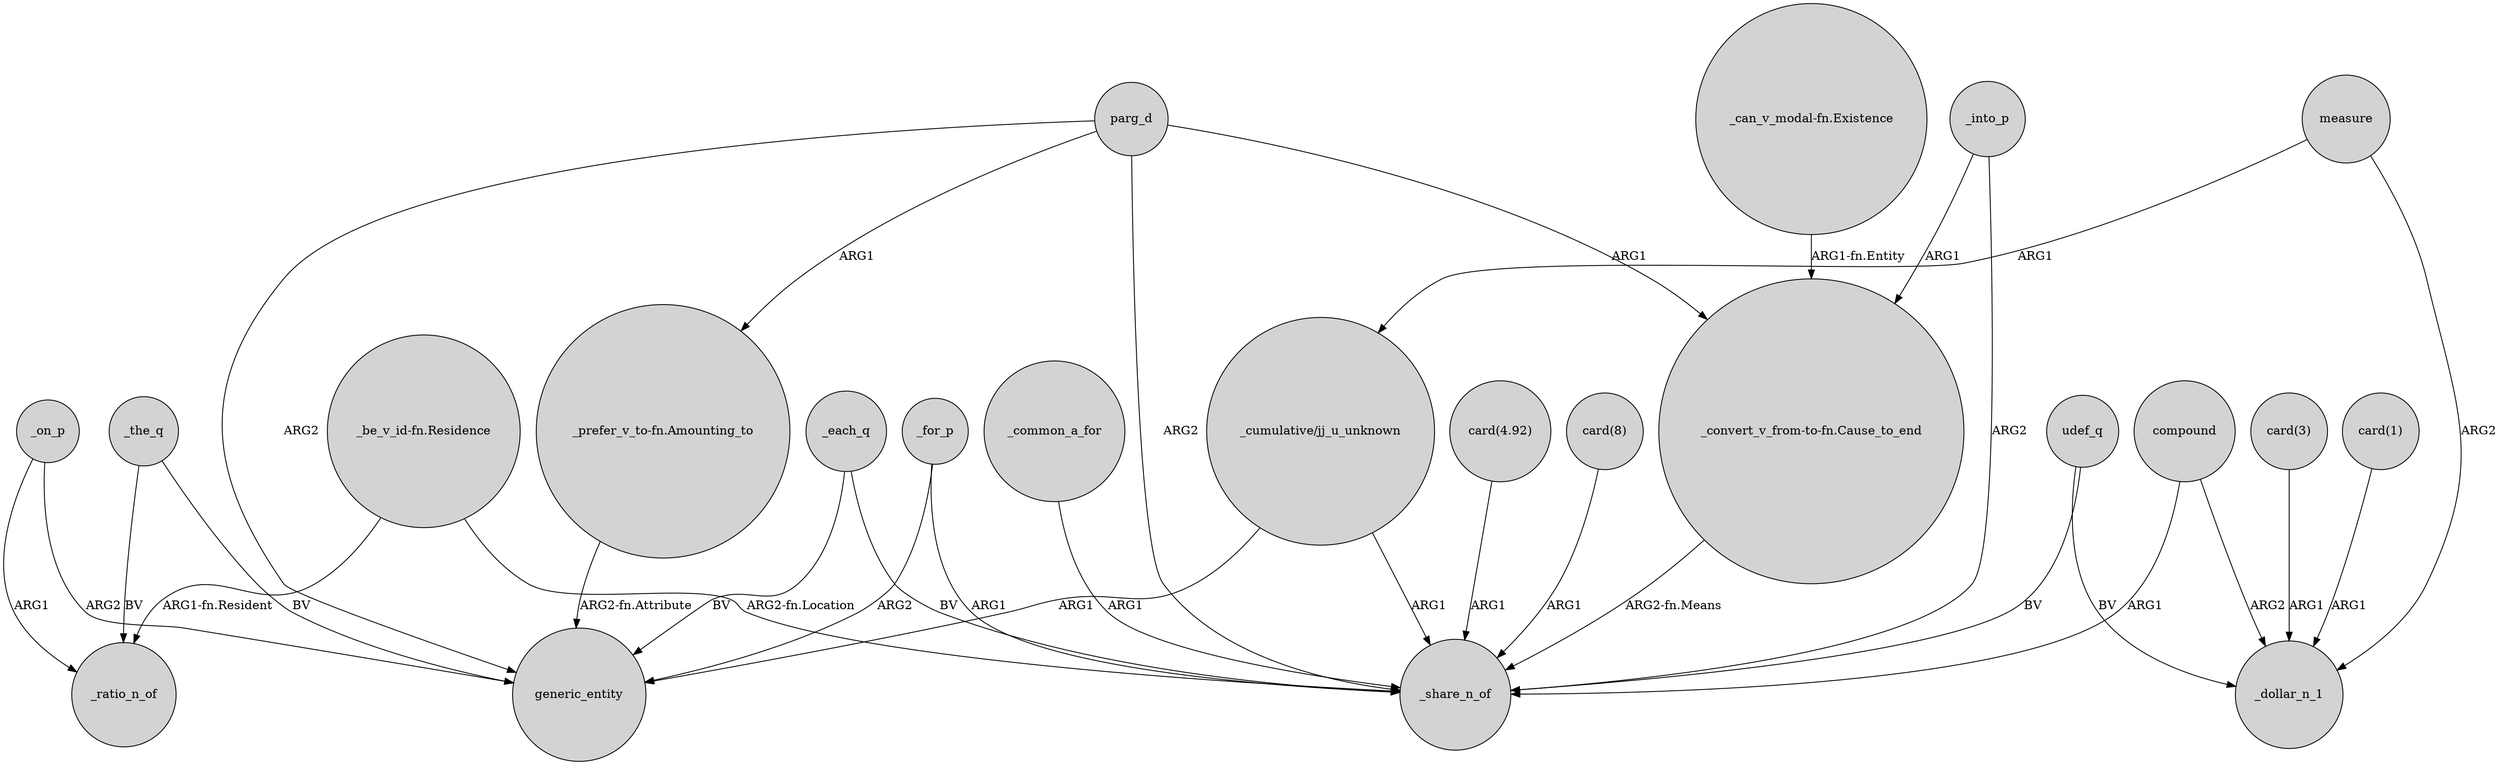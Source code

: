 digraph {
	node [shape=circle style=filled]
	"_prefer_v_to-fn.Amounting_to" -> generic_entity [label="ARG2-fn.Attribute"]
	compound -> _share_n_of [label=ARG1]
	"card(3)" -> _dollar_n_1 [label=ARG1]
	_the_q -> _ratio_n_of [label=BV]
	_into_p -> "_convert_v_from-to-fn.Cause_to_end" [label=ARG1]
	_for_p -> generic_entity [label=ARG2]
	_common_a_for -> _share_n_of [label=ARG1]
	compound -> _dollar_n_1 [label=ARG2]
	measure -> "_cumulative/jj_u_unknown" [label=ARG1]
	"_can_v_modal-fn.Existence" -> "_convert_v_from-to-fn.Cause_to_end" [label="ARG1-fn.Entity"]
	_each_q -> generic_entity [label=BV]
	"card(4.92)" -> _share_n_of [label=ARG1]
	parg_d -> "_prefer_v_to-fn.Amounting_to" [label=ARG1]
	_on_p -> _ratio_n_of [label=ARG1]
	"_convert_v_from-to-fn.Cause_to_end" -> _share_n_of [label="ARG2-fn.Means"]
	"card(1)" -> _dollar_n_1 [label=ARG1]
	"_be_v_id-fn.Residence" -> _ratio_n_of [label="ARG1-fn.Resident"]
	udef_q -> _share_n_of [label=BV]
	"_cumulative/jj_u_unknown" -> _share_n_of [label=ARG1]
	udef_q -> _dollar_n_1 [label=BV]
	_the_q -> generic_entity [label=BV]
	_into_p -> _share_n_of [label=ARG2]
	measure -> _dollar_n_1 [label=ARG2]
	_each_q -> _share_n_of [label=BV]
	"_be_v_id-fn.Residence" -> _share_n_of [label="ARG2-fn.Location"]
	parg_d -> _share_n_of [label=ARG2]
	_for_p -> _share_n_of [label=ARG1]
	_on_p -> generic_entity [label=ARG2]
	"card(8)" -> _share_n_of [label=ARG1]
	parg_d -> "_convert_v_from-to-fn.Cause_to_end" [label=ARG1]
	"_cumulative/jj_u_unknown" -> generic_entity [label=ARG1]
	parg_d -> generic_entity [label=ARG2]
}
